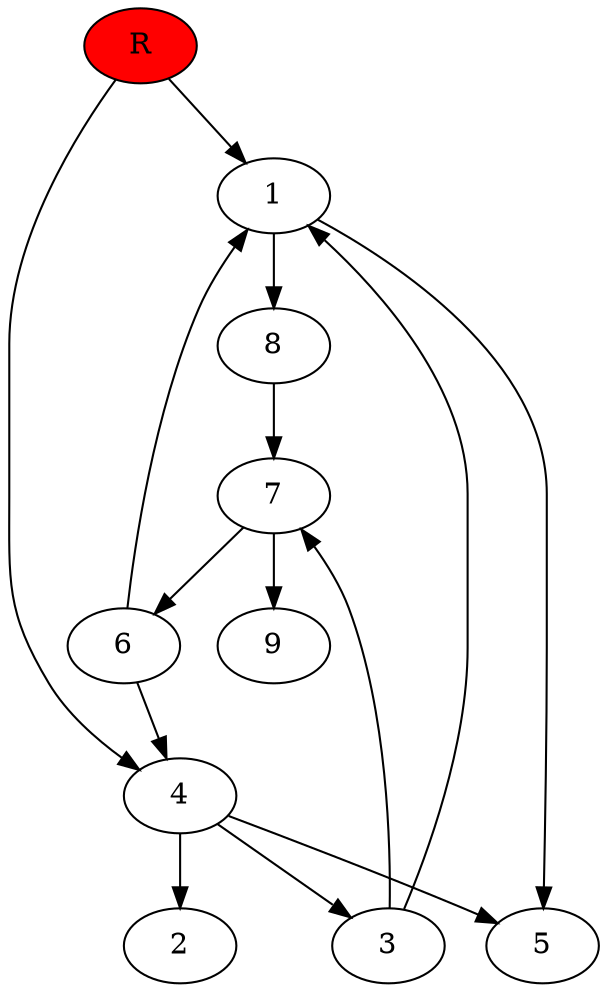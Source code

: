 digraph prb3641 {
	1
	2
	3
	4
	5
	6
	7
	8
	R [fillcolor="#ff0000" style=filled]
	1 -> 5
	1 -> 8
	3 -> 1
	3 -> 7
	4 -> 2
	4 -> 3
	4 -> 5
	6 -> 1
	6 -> 4
	7 -> 6
	7 -> 9
	8 -> 7
	R -> 1
	R -> 4
}
